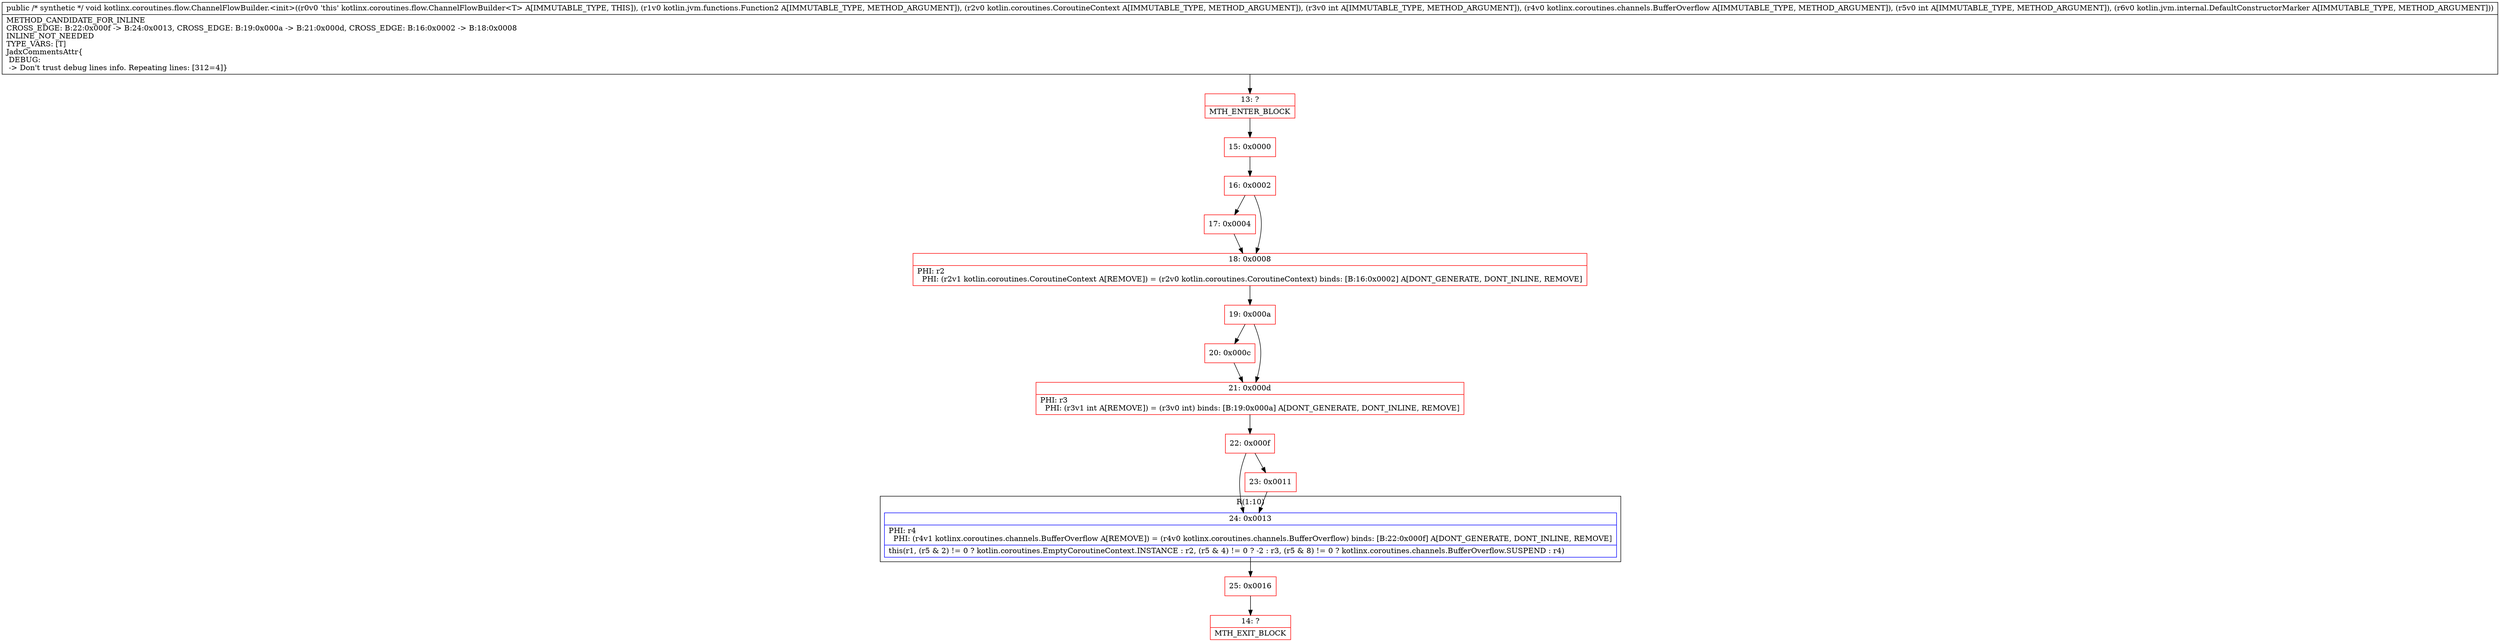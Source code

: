 digraph "CFG forkotlinx.coroutines.flow.ChannelFlowBuilder.\<init\>(Lkotlin\/jvm\/functions\/Function2;Lkotlin\/coroutines\/CoroutineContext;ILkotlinx\/coroutines\/channels\/BufferOverflow;ILkotlin\/jvm\/internal\/DefaultConstructorMarker;)V" {
subgraph cluster_Region_713929684 {
label = "R(1:10)";
node [shape=record,color=blue];
Node_24 [shape=record,label="{24\:\ 0x0013|PHI: r4 \l  PHI: (r4v1 kotlinx.coroutines.channels.BufferOverflow A[REMOVE]) = (r4v0 kotlinx.coroutines.channels.BufferOverflow) binds: [B:22:0x000f] A[DONT_GENERATE, DONT_INLINE, REMOVE]\l|this(r1, (r5 & 2) != 0 ? kotlin.coroutines.EmptyCoroutineContext.INSTANCE : r2, (r5 & 4) != 0 ? \-2 : r3, (r5 & 8) != 0 ? kotlinx.coroutines.channels.BufferOverflow.SUSPEND : r4)\l}"];
}
Node_13 [shape=record,color=red,label="{13\:\ ?|MTH_ENTER_BLOCK\l}"];
Node_15 [shape=record,color=red,label="{15\:\ 0x0000}"];
Node_16 [shape=record,color=red,label="{16\:\ 0x0002}"];
Node_17 [shape=record,color=red,label="{17\:\ 0x0004}"];
Node_18 [shape=record,color=red,label="{18\:\ 0x0008|PHI: r2 \l  PHI: (r2v1 kotlin.coroutines.CoroutineContext A[REMOVE]) = (r2v0 kotlin.coroutines.CoroutineContext) binds: [B:16:0x0002] A[DONT_GENERATE, DONT_INLINE, REMOVE]\l}"];
Node_19 [shape=record,color=red,label="{19\:\ 0x000a}"];
Node_20 [shape=record,color=red,label="{20\:\ 0x000c}"];
Node_21 [shape=record,color=red,label="{21\:\ 0x000d|PHI: r3 \l  PHI: (r3v1 int A[REMOVE]) = (r3v0 int) binds: [B:19:0x000a] A[DONT_GENERATE, DONT_INLINE, REMOVE]\l}"];
Node_22 [shape=record,color=red,label="{22\:\ 0x000f}"];
Node_23 [shape=record,color=red,label="{23\:\ 0x0011}"];
Node_25 [shape=record,color=red,label="{25\:\ 0x0016}"];
Node_14 [shape=record,color=red,label="{14\:\ ?|MTH_EXIT_BLOCK\l}"];
MethodNode[shape=record,label="{public \/* synthetic *\/ void kotlinx.coroutines.flow.ChannelFlowBuilder.\<init\>((r0v0 'this' kotlinx.coroutines.flow.ChannelFlowBuilder\<T\> A[IMMUTABLE_TYPE, THIS]), (r1v0 kotlin.jvm.functions.Function2 A[IMMUTABLE_TYPE, METHOD_ARGUMENT]), (r2v0 kotlin.coroutines.CoroutineContext A[IMMUTABLE_TYPE, METHOD_ARGUMENT]), (r3v0 int A[IMMUTABLE_TYPE, METHOD_ARGUMENT]), (r4v0 kotlinx.coroutines.channels.BufferOverflow A[IMMUTABLE_TYPE, METHOD_ARGUMENT]), (r5v0 int A[IMMUTABLE_TYPE, METHOD_ARGUMENT]), (r6v0 kotlin.jvm.internal.DefaultConstructorMarker A[IMMUTABLE_TYPE, METHOD_ARGUMENT]))  | METHOD_CANDIDATE_FOR_INLINE\lCROSS_EDGE: B:22:0x000f \-\> B:24:0x0013, CROSS_EDGE: B:19:0x000a \-\> B:21:0x000d, CROSS_EDGE: B:16:0x0002 \-\> B:18:0x0008\lINLINE_NOT_NEEDED\lTYPE_VARS: [T]\lJadxCommentsAttr\{\l DEBUG: \l \-\> Don't trust debug lines info. Repeating lines: [312=4]\}\l}"];
MethodNode -> Node_13;Node_24 -> Node_25;
Node_13 -> Node_15;
Node_15 -> Node_16;
Node_16 -> Node_17;
Node_16 -> Node_18;
Node_17 -> Node_18;
Node_18 -> Node_19;
Node_19 -> Node_20;
Node_19 -> Node_21;
Node_20 -> Node_21;
Node_21 -> Node_22;
Node_22 -> Node_23;
Node_22 -> Node_24;
Node_23 -> Node_24;
Node_25 -> Node_14;
}


